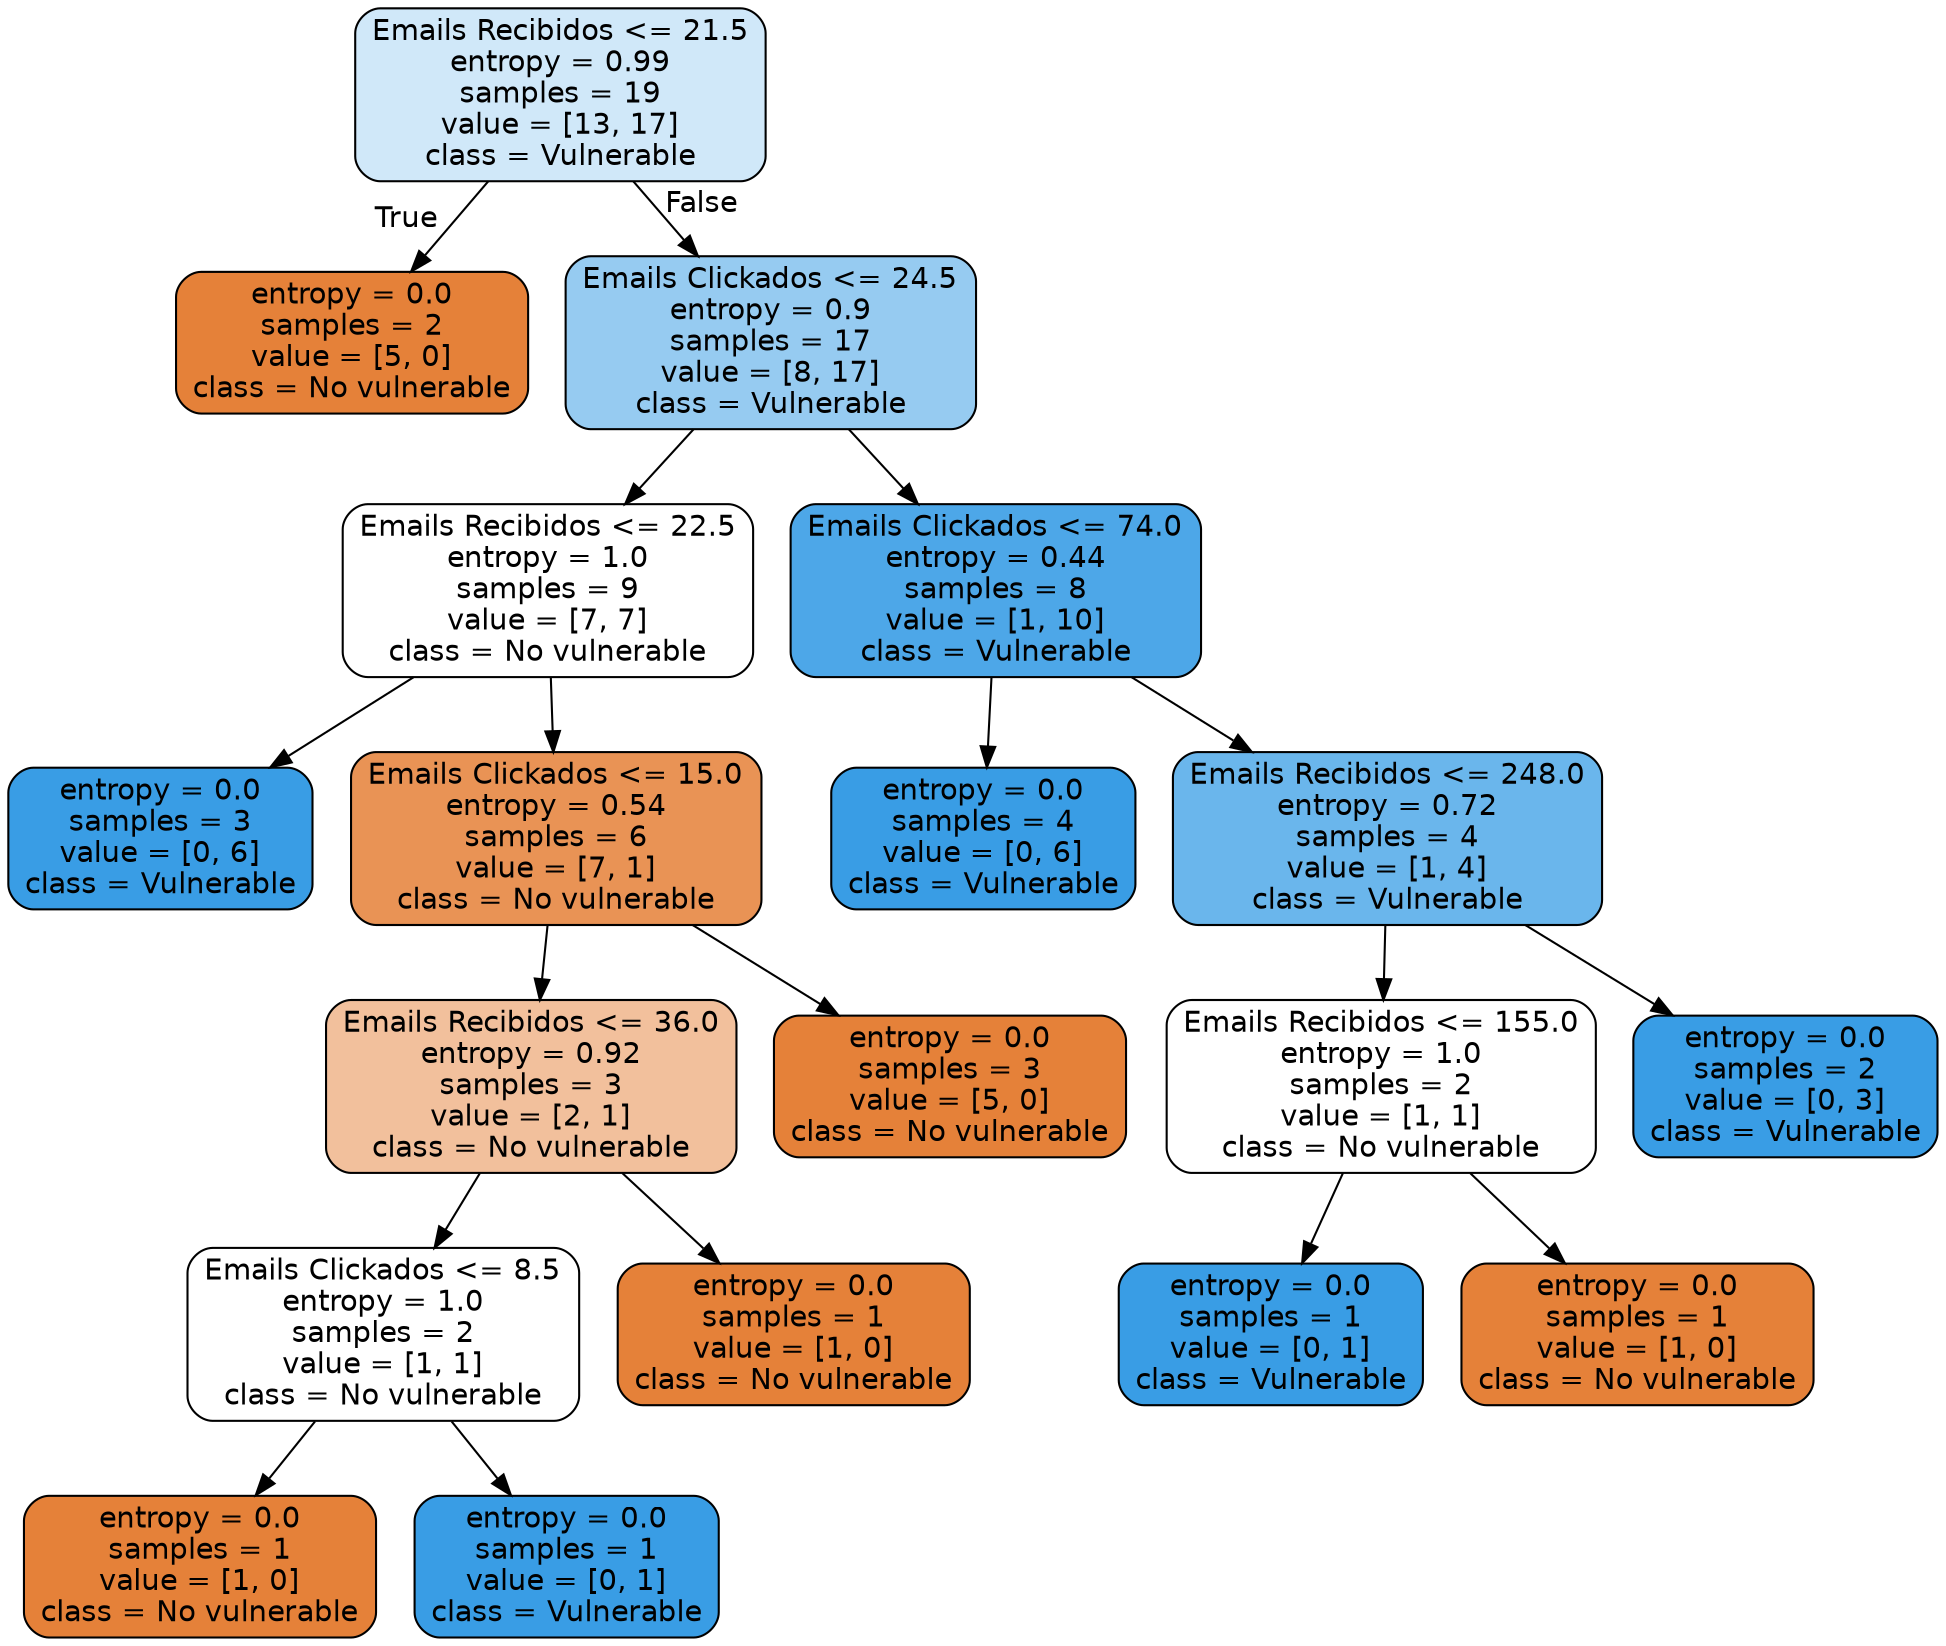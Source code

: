 digraph Tree {
node [shape=box, style="filled, rounded", color="black", fontname="helvetica"] ;
edge [fontname="helvetica"] ;
0 [label="Emails Recibidos <= 21.5\nentropy = 0.99\nsamples = 19\nvalue = [13, 17]\nclass = Vulnerable", fillcolor="#d0e8f9"] ;
1 [label="entropy = 0.0\nsamples = 2\nvalue = [5, 0]\nclass = No vulnerable", fillcolor="#e58139"] ;
0 -> 1 [labeldistance=2.5, labelangle=45, headlabel="True"] ;
2 [label="Emails Clickados <= 24.5\nentropy = 0.9\nsamples = 17\nvalue = [8, 17]\nclass = Vulnerable", fillcolor="#96cbf1"] ;
0 -> 2 [labeldistance=2.5, labelangle=-45, headlabel="False"] ;
3 [label="Emails Recibidos <= 22.5\nentropy = 1.0\nsamples = 9\nvalue = [7, 7]\nclass = No vulnerable", fillcolor="#ffffff"] ;
2 -> 3 ;
4 [label="entropy = 0.0\nsamples = 3\nvalue = [0, 6]\nclass = Vulnerable", fillcolor="#399de5"] ;
3 -> 4 ;
5 [label="Emails Clickados <= 15.0\nentropy = 0.54\nsamples = 6\nvalue = [7, 1]\nclass = No vulnerable", fillcolor="#e99355"] ;
3 -> 5 ;
6 [label="Emails Recibidos <= 36.0\nentropy = 0.92\nsamples = 3\nvalue = [2, 1]\nclass = No vulnerable", fillcolor="#f2c09c"] ;
5 -> 6 ;
7 [label="Emails Clickados <= 8.5\nentropy = 1.0\nsamples = 2\nvalue = [1, 1]\nclass = No vulnerable", fillcolor="#ffffff"] ;
6 -> 7 ;
8 [label="entropy = 0.0\nsamples = 1\nvalue = [1, 0]\nclass = No vulnerable", fillcolor="#e58139"] ;
7 -> 8 ;
9 [label="entropy = 0.0\nsamples = 1\nvalue = [0, 1]\nclass = Vulnerable", fillcolor="#399de5"] ;
7 -> 9 ;
10 [label="entropy = 0.0\nsamples = 1\nvalue = [1, 0]\nclass = No vulnerable", fillcolor="#e58139"] ;
6 -> 10 ;
11 [label="entropy = 0.0\nsamples = 3\nvalue = [5, 0]\nclass = No vulnerable", fillcolor="#e58139"] ;
5 -> 11 ;
12 [label="Emails Clickados <= 74.0\nentropy = 0.44\nsamples = 8\nvalue = [1, 10]\nclass = Vulnerable", fillcolor="#4da7e8"] ;
2 -> 12 ;
13 [label="entropy = 0.0\nsamples = 4\nvalue = [0, 6]\nclass = Vulnerable", fillcolor="#399de5"] ;
12 -> 13 ;
14 [label="Emails Recibidos <= 248.0\nentropy = 0.72\nsamples = 4\nvalue = [1, 4]\nclass = Vulnerable", fillcolor="#6ab6ec"] ;
12 -> 14 ;
15 [label="Emails Recibidos <= 155.0\nentropy = 1.0\nsamples = 2\nvalue = [1, 1]\nclass = No vulnerable", fillcolor="#ffffff"] ;
14 -> 15 ;
16 [label="entropy = 0.0\nsamples = 1\nvalue = [0, 1]\nclass = Vulnerable", fillcolor="#399de5"] ;
15 -> 16 ;
17 [label="entropy = 0.0\nsamples = 1\nvalue = [1, 0]\nclass = No vulnerable", fillcolor="#e58139"] ;
15 -> 17 ;
18 [label="entropy = 0.0\nsamples = 2\nvalue = [0, 3]\nclass = Vulnerable", fillcolor="#399de5"] ;
14 -> 18 ;
}